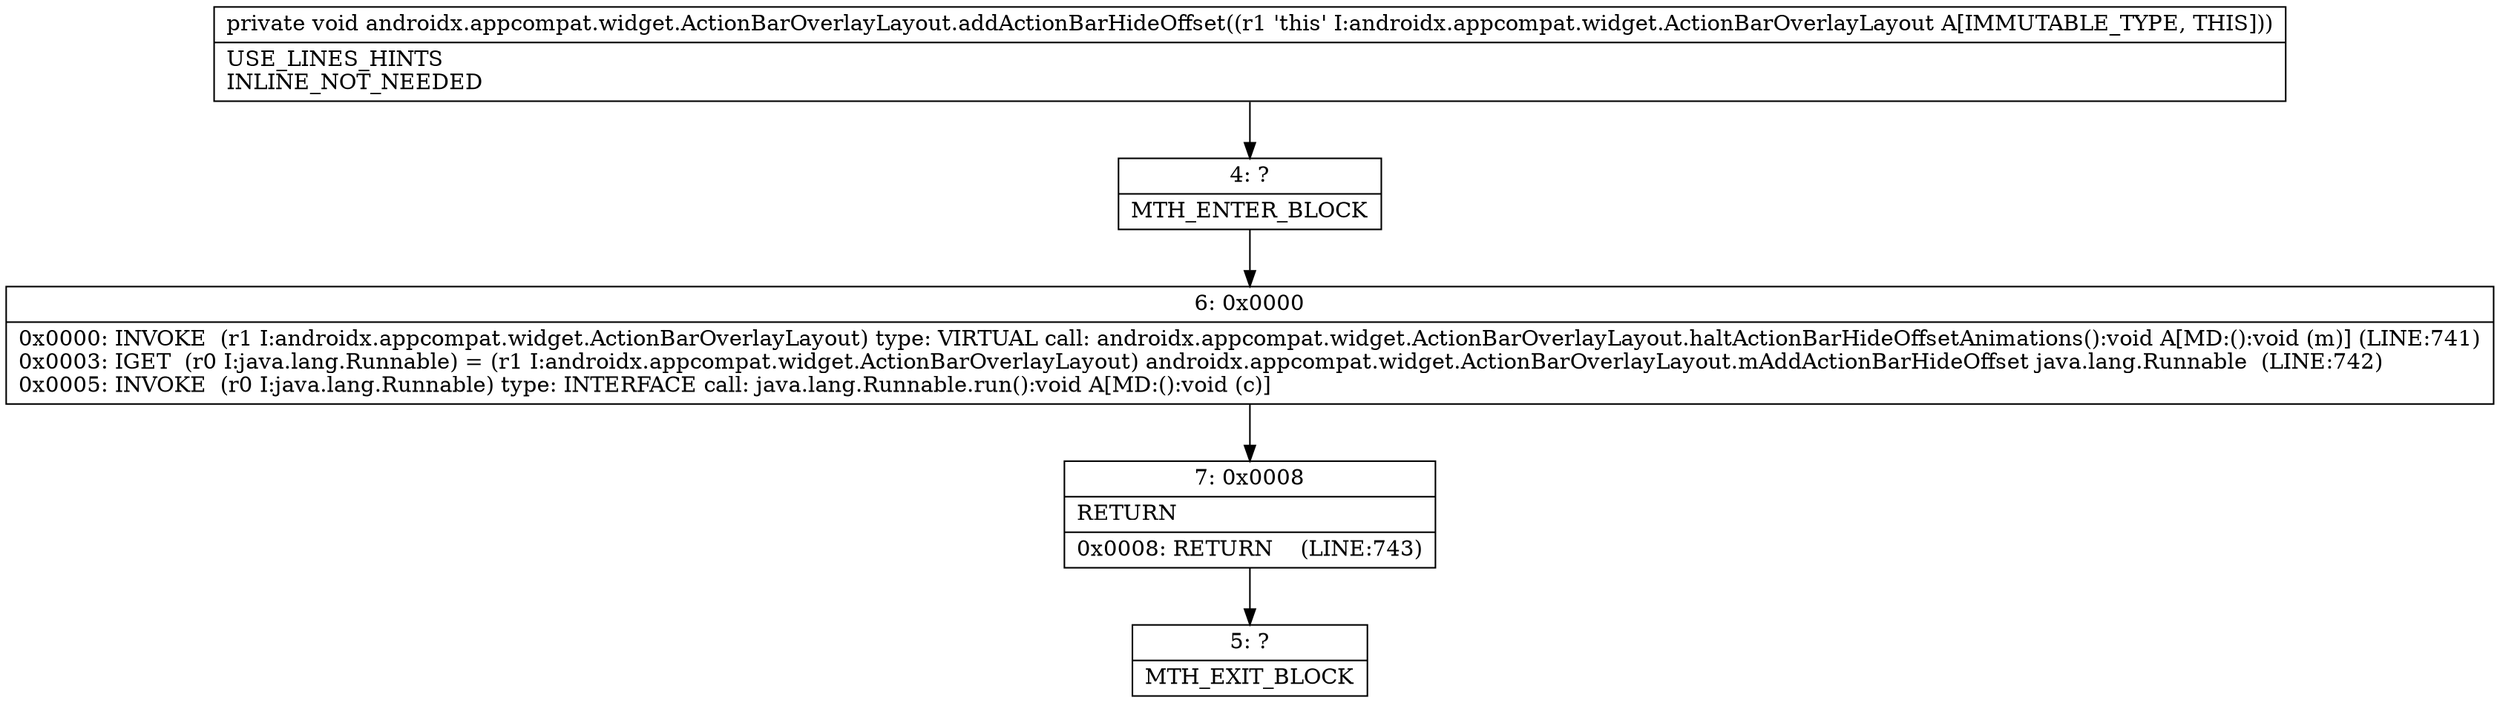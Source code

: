 digraph "CFG forandroidx.appcompat.widget.ActionBarOverlayLayout.addActionBarHideOffset()V" {
Node_4 [shape=record,label="{4\:\ ?|MTH_ENTER_BLOCK\l}"];
Node_6 [shape=record,label="{6\:\ 0x0000|0x0000: INVOKE  (r1 I:androidx.appcompat.widget.ActionBarOverlayLayout) type: VIRTUAL call: androidx.appcompat.widget.ActionBarOverlayLayout.haltActionBarHideOffsetAnimations():void A[MD:():void (m)] (LINE:741)\l0x0003: IGET  (r0 I:java.lang.Runnable) = (r1 I:androidx.appcompat.widget.ActionBarOverlayLayout) androidx.appcompat.widget.ActionBarOverlayLayout.mAddActionBarHideOffset java.lang.Runnable  (LINE:742)\l0x0005: INVOKE  (r0 I:java.lang.Runnable) type: INTERFACE call: java.lang.Runnable.run():void A[MD:():void (c)]\l}"];
Node_7 [shape=record,label="{7\:\ 0x0008|RETURN\l|0x0008: RETURN    (LINE:743)\l}"];
Node_5 [shape=record,label="{5\:\ ?|MTH_EXIT_BLOCK\l}"];
MethodNode[shape=record,label="{private void androidx.appcompat.widget.ActionBarOverlayLayout.addActionBarHideOffset((r1 'this' I:androidx.appcompat.widget.ActionBarOverlayLayout A[IMMUTABLE_TYPE, THIS]))  | USE_LINES_HINTS\lINLINE_NOT_NEEDED\l}"];
MethodNode -> Node_4;Node_4 -> Node_6;
Node_6 -> Node_7;
Node_7 -> Node_5;
}

